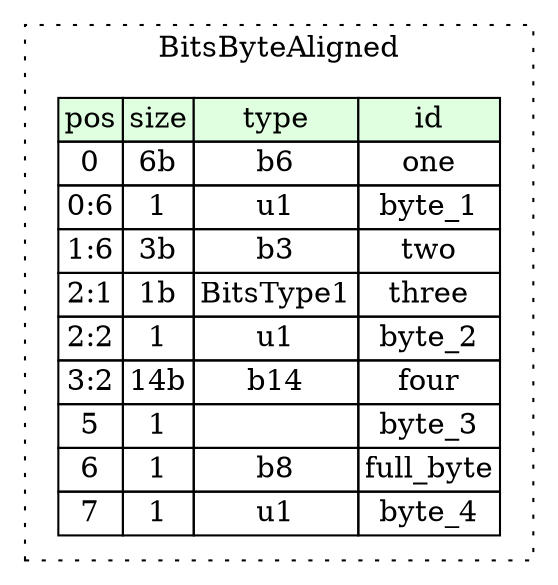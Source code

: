 digraph {
	rankdir=LR;
	node [shape=plaintext];
	subgraph cluster__bits_byte_aligned {
		label="BitsByteAligned";
		graph[style=dotted];

		bits_byte_aligned__seq [label=<<TABLE BORDER="0" CELLBORDER="1" CELLSPACING="0">
			<TR><TD BGCOLOR="#E0FFE0">pos</TD><TD BGCOLOR="#E0FFE0">size</TD><TD BGCOLOR="#E0FFE0">type</TD><TD BGCOLOR="#E0FFE0">id</TD></TR>
			<TR><TD PORT="one_pos">0</TD><TD PORT="one_size">6b</TD><TD>b6</TD><TD PORT="one_type">one</TD></TR>
			<TR><TD PORT="byte_1_pos">0:6</TD><TD PORT="byte_1_size">1</TD><TD>u1</TD><TD PORT="byte_1_type">byte_1</TD></TR>
			<TR><TD PORT="two_pos">1:6</TD><TD PORT="two_size">3b</TD><TD>b3</TD><TD PORT="two_type">two</TD></TR>
			<TR><TD PORT="three_pos">2:1</TD><TD PORT="three_size">1b</TD><TD>BitsType1</TD><TD PORT="three_type">three</TD></TR>
			<TR><TD PORT="byte_2_pos">2:2</TD><TD PORT="byte_2_size">1</TD><TD>u1</TD><TD PORT="byte_2_type">byte_2</TD></TR>
			<TR><TD PORT="four_pos">3:2</TD><TD PORT="four_size">14b</TD><TD>b14</TD><TD PORT="four_type">four</TD></TR>
			<TR><TD PORT="byte_3_pos">5</TD><TD PORT="byte_3_size">1</TD><TD></TD><TD PORT="byte_3_type">byte_3</TD></TR>
			<TR><TD PORT="full_byte_pos">6</TD><TD PORT="full_byte_size">1</TD><TD>b8</TD><TD PORT="full_byte_type">full_byte</TD></TR>
			<TR><TD PORT="byte_4_pos">7</TD><TD PORT="byte_4_size">1</TD><TD>u1</TD><TD PORT="byte_4_type">byte_4</TD></TR>
		</TABLE>>];
	}
}
